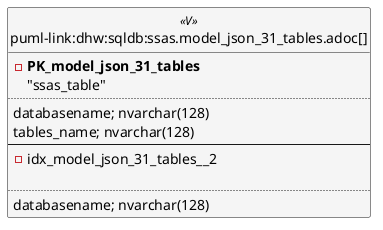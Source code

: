 @startuml
left to right direction
'top to bottom direction
hide circle
'avoide "." issues:
set namespaceSeparator none


skinparam class {
  BackgroundColor White
  BackgroundColor<<FN>> Yellow
  BackgroundColor<<FS>> Yellow
  BackgroundColor<<FT>> LightGray
  BackgroundColor<<IF>> Yellow
  BackgroundColor<<IS>> Yellow
  BackgroundColor<<P>> Aqua
  BackgroundColor<<PC>> Aqua
  BackgroundColor<<SN>> Yellow
  BackgroundColor<<SO>> SlateBlue
  BackgroundColor<<TF>> LightGray
  BackgroundColor<<TR>> Tomato
  BackgroundColor<<U>> White
  BackgroundColor<<V>> WhiteSmoke
  BackgroundColor<<X>> Aqua
  BackgroundColor<<external>> AliceBlue
}


entity "puml-link:dhw:sqldb:ssas.model_json_31_tables.adoc[]" as ssas.model_json_31_tables << V >> {
- **PK_model_json_31_tables**
"ssas_table"
..
databasename; nvarchar(128)
tables_name; nvarchar(128)
--
- idx_model_json_31_tables__2

..
databasename; nvarchar(128)
}


@enduml

